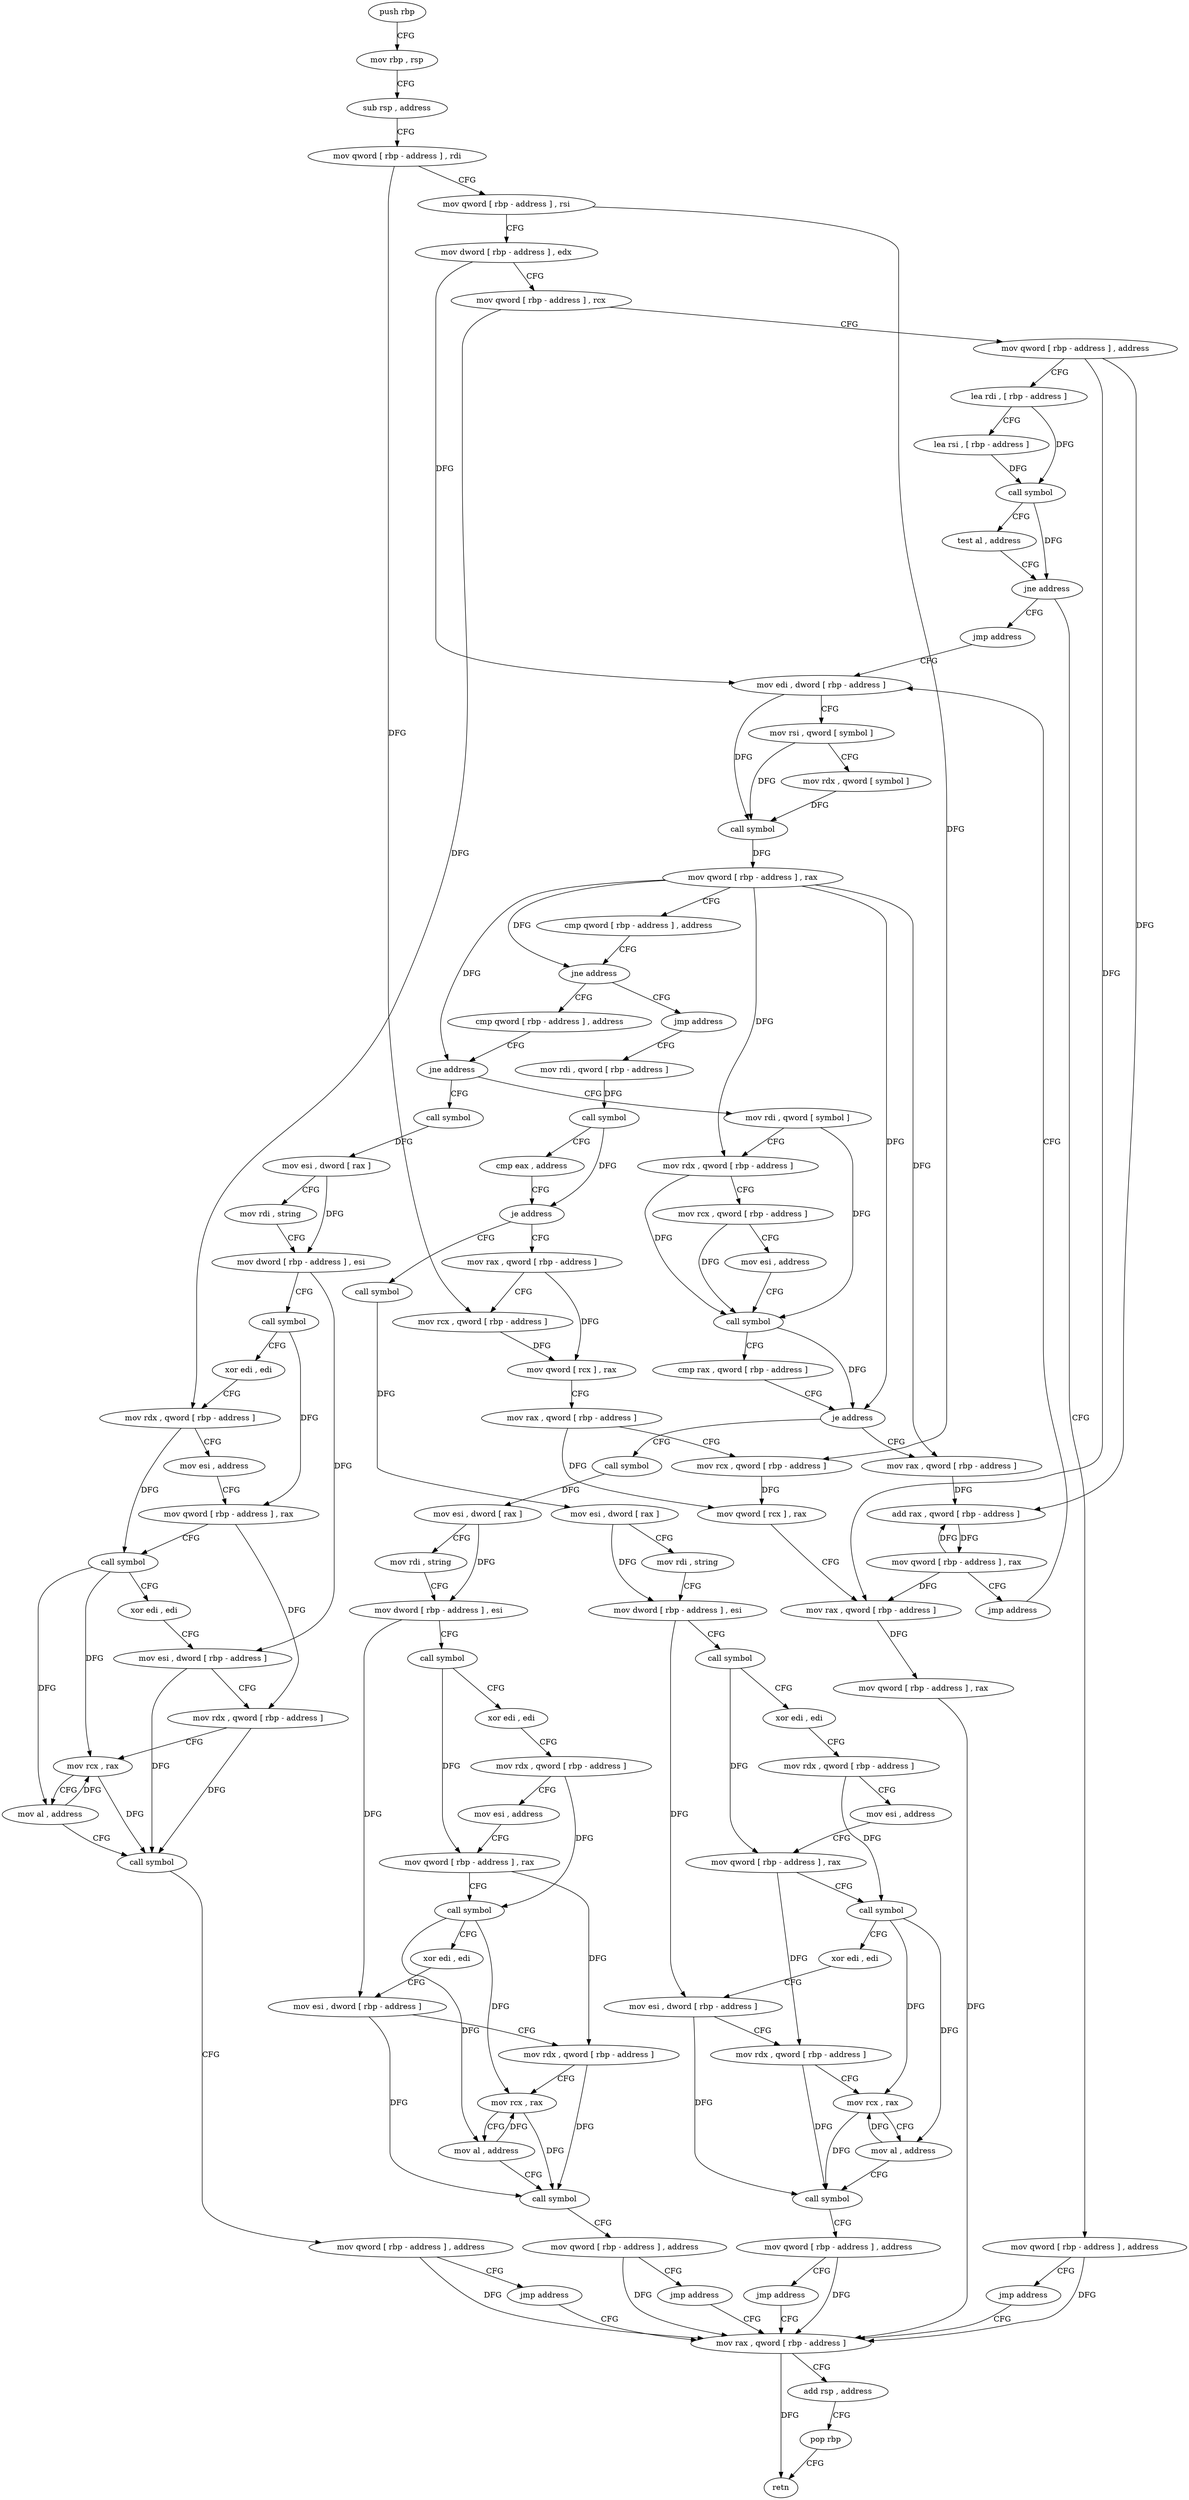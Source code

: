 digraph "func" {
"4206656" [label = "push rbp" ]
"4206657" [label = "mov rbp , rsp" ]
"4206660" [label = "sub rsp , address" ]
"4206667" [label = "mov qword [ rbp - address ] , rdi" ]
"4206671" [label = "mov qword [ rbp - address ] , rsi" ]
"4206675" [label = "mov dword [ rbp - address ] , edx" ]
"4206678" [label = "mov qword [ rbp - address ] , rcx" ]
"4206682" [label = "mov qword [ rbp - address ] , address" ]
"4206690" [label = "lea rdi , [ rbp - address ]" ]
"4206694" [label = "lea rsi , [ rbp - address ]" ]
"4206698" [label = "call symbol" ]
"4206703" [label = "test al , address" ]
"4206705" [label = "jne address" ]
"4206724" [label = "jmp address" ]
"4206711" [label = "mov qword [ rbp - address ] , address" ]
"4206729" [label = "mov edi , dword [ rbp - address ]" ]
"4206719" [label = "jmp address" ]
"4207116" [label = "mov rax , qword [ rbp - address ]" ]
"4206732" [label = "mov rsi , qword [ symbol ]" ]
"4206740" [label = "mov rdx , qword [ symbol ]" ]
"4206748" [label = "call symbol" ]
"4206753" [label = "mov qword [ rbp - address ] , rax" ]
"4206757" [label = "cmp qword [ rbp - address ] , address" ]
"4206762" [label = "jne address" ]
"4206773" [label = "cmp qword [ rbp - address ] , address" ]
"4206768" [label = "jmp address" ]
"4207120" [label = "add rsp , address" ]
"4207127" [label = "pop rbp" ]
"4207128" [label = "retn" ]
"4206778" [label = "jne address" ]
"4206861" [label = "mov rdi , qword [ symbol ]" ]
"4206784" [label = "call symbol" ]
"4206991" [label = "mov rdi , qword [ rbp - address ]" ]
"4206869" [label = "mov rdx , qword [ rbp - address ]" ]
"4206873" [label = "mov rcx , qword [ rbp - address ]" ]
"4206877" [label = "mov esi , address" ]
"4206882" [label = "call symbol" ]
"4206887" [label = "cmp rax , qword [ rbp - address ]" ]
"4206891" [label = "je address" ]
"4206974" [label = "mov rax , qword [ rbp - address ]" ]
"4206897" [label = "call symbol" ]
"4206789" [label = "mov esi , dword [ rax ]" ]
"4206791" [label = "mov rdi , string" ]
"4206801" [label = "mov dword [ rbp - address ] , esi" ]
"4206804" [label = "call symbol" ]
"4206809" [label = "xor edi , edi" ]
"4206811" [label = "mov rdx , qword [ rbp - address ]" ]
"4206815" [label = "mov esi , address" ]
"4206820" [label = "mov qword [ rbp - address ] , rax" ]
"4206824" [label = "call symbol" ]
"4206829" [label = "xor edi , edi" ]
"4206831" [label = "mov esi , dword [ rbp - address ]" ]
"4206834" [label = "mov rdx , qword [ rbp - address ]" ]
"4206838" [label = "mov rcx , rax" ]
"4206841" [label = "mov al , address" ]
"4206843" [label = "call symbol" ]
"4206848" [label = "mov qword [ rbp - address ] , address" ]
"4206856" [label = "jmp address" ]
"4206995" [label = "call symbol" ]
"4207000" [label = "cmp eax , address" ]
"4207003" [label = "je address" ]
"4207086" [label = "mov rax , qword [ rbp - address ]" ]
"4207009" [label = "call symbol" ]
"4206978" [label = "add rax , qword [ rbp - address ]" ]
"4206982" [label = "mov qword [ rbp - address ] , rax" ]
"4206986" [label = "jmp address" ]
"4206902" [label = "mov esi , dword [ rax ]" ]
"4206904" [label = "mov rdi , string" ]
"4206914" [label = "mov dword [ rbp - address ] , esi" ]
"4206917" [label = "call symbol" ]
"4206922" [label = "xor edi , edi" ]
"4206924" [label = "mov rdx , qword [ rbp - address ]" ]
"4206928" [label = "mov esi , address" ]
"4206933" [label = "mov qword [ rbp - address ] , rax" ]
"4206937" [label = "call symbol" ]
"4206942" [label = "xor edi , edi" ]
"4206944" [label = "mov esi , dword [ rbp - address ]" ]
"4206947" [label = "mov rdx , qword [ rbp - address ]" ]
"4206951" [label = "mov rcx , rax" ]
"4206954" [label = "mov al , address" ]
"4206956" [label = "call symbol" ]
"4206961" [label = "mov qword [ rbp - address ] , address" ]
"4206969" [label = "jmp address" ]
"4207090" [label = "mov rcx , qword [ rbp - address ]" ]
"4207094" [label = "mov qword [ rcx ] , rax" ]
"4207097" [label = "mov rax , qword [ rbp - address ]" ]
"4207101" [label = "mov rcx , qword [ rbp - address ]" ]
"4207105" [label = "mov qword [ rcx ] , rax" ]
"4207108" [label = "mov rax , qword [ rbp - address ]" ]
"4207112" [label = "mov qword [ rbp - address ] , rax" ]
"4207014" [label = "mov esi , dword [ rax ]" ]
"4207016" [label = "mov rdi , string" ]
"4207026" [label = "mov dword [ rbp - address ] , esi" ]
"4207029" [label = "call symbol" ]
"4207034" [label = "xor edi , edi" ]
"4207036" [label = "mov rdx , qword [ rbp - address ]" ]
"4207040" [label = "mov esi , address" ]
"4207045" [label = "mov qword [ rbp - address ] , rax" ]
"4207049" [label = "call symbol" ]
"4207054" [label = "xor edi , edi" ]
"4207056" [label = "mov esi , dword [ rbp - address ]" ]
"4207059" [label = "mov rdx , qword [ rbp - address ]" ]
"4207063" [label = "mov rcx , rax" ]
"4207066" [label = "mov al , address" ]
"4207068" [label = "call symbol" ]
"4207073" [label = "mov qword [ rbp - address ] , address" ]
"4207081" [label = "jmp address" ]
"4206656" -> "4206657" [ label = "CFG" ]
"4206657" -> "4206660" [ label = "CFG" ]
"4206660" -> "4206667" [ label = "CFG" ]
"4206667" -> "4206671" [ label = "CFG" ]
"4206667" -> "4207090" [ label = "DFG" ]
"4206671" -> "4206675" [ label = "CFG" ]
"4206671" -> "4207101" [ label = "DFG" ]
"4206675" -> "4206678" [ label = "CFG" ]
"4206675" -> "4206729" [ label = "DFG" ]
"4206678" -> "4206682" [ label = "CFG" ]
"4206678" -> "4206811" [ label = "DFG" ]
"4206682" -> "4206690" [ label = "CFG" ]
"4206682" -> "4206978" [ label = "DFG" ]
"4206682" -> "4207108" [ label = "DFG" ]
"4206690" -> "4206694" [ label = "CFG" ]
"4206690" -> "4206698" [ label = "DFG" ]
"4206694" -> "4206698" [ label = "DFG" ]
"4206698" -> "4206703" [ label = "CFG" ]
"4206698" -> "4206705" [ label = "DFG" ]
"4206703" -> "4206705" [ label = "CFG" ]
"4206705" -> "4206724" [ label = "CFG" ]
"4206705" -> "4206711" [ label = "CFG" ]
"4206724" -> "4206729" [ label = "CFG" ]
"4206711" -> "4206719" [ label = "CFG" ]
"4206711" -> "4207116" [ label = "DFG" ]
"4206729" -> "4206732" [ label = "CFG" ]
"4206729" -> "4206748" [ label = "DFG" ]
"4206719" -> "4207116" [ label = "CFG" ]
"4207116" -> "4207120" [ label = "CFG" ]
"4207116" -> "4207128" [ label = "DFG" ]
"4206732" -> "4206740" [ label = "CFG" ]
"4206732" -> "4206748" [ label = "DFG" ]
"4206740" -> "4206748" [ label = "DFG" ]
"4206748" -> "4206753" [ label = "DFG" ]
"4206753" -> "4206757" [ label = "CFG" ]
"4206753" -> "4206762" [ label = "DFG" ]
"4206753" -> "4206778" [ label = "DFG" ]
"4206753" -> "4206869" [ label = "DFG" ]
"4206753" -> "4206891" [ label = "DFG" ]
"4206753" -> "4206974" [ label = "DFG" ]
"4206757" -> "4206762" [ label = "CFG" ]
"4206762" -> "4206773" [ label = "CFG" ]
"4206762" -> "4206768" [ label = "CFG" ]
"4206773" -> "4206778" [ label = "CFG" ]
"4206768" -> "4206991" [ label = "CFG" ]
"4207120" -> "4207127" [ label = "CFG" ]
"4207127" -> "4207128" [ label = "CFG" ]
"4206778" -> "4206861" [ label = "CFG" ]
"4206778" -> "4206784" [ label = "CFG" ]
"4206861" -> "4206869" [ label = "CFG" ]
"4206861" -> "4206882" [ label = "DFG" ]
"4206784" -> "4206789" [ label = "DFG" ]
"4206991" -> "4206995" [ label = "DFG" ]
"4206869" -> "4206873" [ label = "CFG" ]
"4206869" -> "4206882" [ label = "DFG" ]
"4206873" -> "4206877" [ label = "CFG" ]
"4206873" -> "4206882" [ label = "DFG" ]
"4206877" -> "4206882" [ label = "CFG" ]
"4206882" -> "4206887" [ label = "CFG" ]
"4206882" -> "4206891" [ label = "DFG" ]
"4206887" -> "4206891" [ label = "CFG" ]
"4206891" -> "4206974" [ label = "CFG" ]
"4206891" -> "4206897" [ label = "CFG" ]
"4206974" -> "4206978" [ label = "DFG" ]
"4206897" -> "4206902" [ label = "DFG" ]
"4206789" -> "4206791" [ label = "CFG" ]
"4206789" -> "4206801" [ label = "DFG" ]
"4206791" -> "4206801" [ label = "CFG" ]
"4206801" -> "4206804" [ label = "CFG" ]
"4206801" -> "4206831" [ label = "DFG" ]
"4206804" -> "4206809" [ label = "CFG" ]
"4206804" -> "4206820" [ label = "DFG" ]
"4206809" -> "4206811" [ label = "CFG" ]
"4206811" -> "4206815" [ label = "CFG" ]
"4206811" -> "4206824" [ label = "DFG" ]
"4206815" -> "4206820" [ label = "CFG" ]
"4206820" -> "4206824" [ label = "CFG" ]
"4206820" -> "4206834" [ label = "DFG" ]
"4206824" -> "4206829" [ label = "CFG" ]
"4206824" -> "4206838" [ label = "DFG" ]
"4206824" -> "4206841" [ label = "DFG" ]
"4206829" -> "4206831" [ label = "CFG" ]
"4206831" -> "4206834" [ label = "CFG" ]
"4206831" -> "4206843" [ label = "DFG" ]
"4206834" -> "4206838" [ label = "CFG" ]
"4206834" -> "4206843" [ label = "DFG" ]
"4206838" -> "4206841" [ label = "CFG" ]
"4206838" -> "4206843" [ label = "DFG" ]
"4206841" -> "4206843" [ label = "CFG" ]
"4206841" -> "4206838" [ label = "DFG" ]
"4206843" -> "4206848" [ label = "CFG" ]
"4206848" -> "4206856" [ label = "CFG" ]
"4206848" -> "4207116" [ label = "DFG" ]
"4206856" -> "4207116" [ label = "CFG" ]
"4206995" -> "4207000" [ label = "CFG" ]
"4206995" -> "4207003" [ label = "DFG" ]
"4207000" -> "4207003" [ label = "CFG" ]
"4207003" -> "4207086" [ label = "CFG" ]
"4207003" -> "4207009" [ label = "CFG" ]
"4207086" -> "4207090" [ label = "CFG" ]
"4207086" -> "4207094" [ label = "DFG" ]
"4207009" -> "4207014" [ label = "DFG" ]
"4206978" -> "4206982" [ label = "DFG" ]
"4206982" -> "4206986" [ label = "CFG" ]
"4206982" -> "4206978" [ label = "DFG" ]
"4206982" -> "4207108" [ label = "DFG" ]
"4206986" -> "4206729" [ label = "CFG" ]
"4206902" -> "4206904" [ label = "CFG" ]
"4206902" -> "4206914" [ label = "DFG" ]
"4206904" -> "4206914" [ label = "CFG" ]
"4206914" -> "4206917" [ label = "CFG" ]
"4206914" -> "4206944" [ label = "DFG" ]
"4206917" -> "4206922" [ label = "CFG" ]
"4206917" -> "4206933" [ label = "DFG" ]
"4206922" -> "4206924" [ label = "CFG" ]
"4206924" -> "4206928" [ label = "CFG" ]
"4206924" -> "4206937" [ label = "DFG" ]
"4206928" -> "4206933" [ label = "CFG" ]
"4206933" -> "4206937" [ label = "CFG" ]
"4206933" -> "4206947" [ label = "DFG" ]
"4206937" -> "4206942" [ label = "CFG" ]
"4206937" -> "4206951" [ label = "DFG" ]
"4206937" -> "4206954" [ label = "DFG" ]
"4206942" -> "4206944" [ label = "CFG" ]
"4206944" -> "4206947" [ label = "CFG" ]
"4206944" -> "4206956" [ label = "DFG" ]
"4206947" -> "4206951" [ label = "CFG" ]
"4206947" -> "4206956" [ label = "DFG" ]
"4206951" -> "4206954" [ label = "CFG" ]
"4206951" -> "4206956" [ label = "DFG" ]
"4206954" -> "4206956" [ label = "CFG" ]
"4206954" -> "4206951" [ label = "DFG" ]
"4206956" -> "4206961" [ label = "CFG" ]
"4206961" -> "4206969" [ label = "CFG" ]
"4206961" -> "4207116" [ label = "DFG" ]
"4206969" -> "4207116" [ label = "CFG" ]
"4207090" -> "4207094" [ label = "DFG" ]
"4207094" -> "4207097" [ label = "CFG" ]
"4207097" -> "4207101" [ label = "CFG" ]
"4207097" -> "4207105" [ label = "DFG" ]
"4207101" -> "4207105" [ label = "DFG" ]
"4207105" -> "4207108" [ label = "CFG" ]
"4207108" -> "4207112" [ label = "DFG" ]
"4207112" -> "4207116" [ label = "DFG" ]
"4207014" -> "4207016" [ label = "CFG" ]
"4207014" -> "4207026" [ label = "DFG" ]
"4207016" -> "4207026" [ label = "CFG" ]
"4207026" -> "4207029" [ label = "CFG" ]
"4207026" -> "4207056" [ label = "DFG" ]
"4207029" -> "4207034" [ label = "CFG" ]
"4207029" -> "4207045" [ label = "DFG" ]
"4207034" -> "4207036" [ label = "CFG" ]
"4207036" -> "4207040" [ label = "CFG" ]
"4207036" -> "4207049" [ label = "DFG" ]
"4207040" -> "4207045" [ label = "CFG" ]
"4207045" -> "4207049" [ label = "CFG" ]
"4207045" -> "4207059" [ label = "DFG" ]
"4207049" -> "4207054" [ label = "CFG" ]
"4207049" -> "4207063" [ label = "DFG" ]
"4207049" -> "4207066" [ label = "DFG" ]
"4207054" -> "4207056" [ label = "CFG" ]
"4207056" -> "4207059" [ label = "CFG" ]
"4207056" -> "4207068" [ label = "DFG" ]
"4207059" -> "4207063" [ label = "CFG" ]
"4207059" -> "4207068" [ label = "DFG" ]
"4207063" -> "4207066" [ label = "CFG" ]
"4207063" -> "4207068" [ label = "DFG" ]
"4207066" -> "4207068" [ label = "CFG" ]
"4207066" -> "4207063" [ label = "DFG" ]
"4207068" -> "4207073" [ label = "CFG" ]
"4207073" -> "4207081" [ label = "CFG" ]
"4207073" -> "4207116" [ label = "DFG" ]
"4207081" -> "4207116" [ label = "CFG" ]
}

